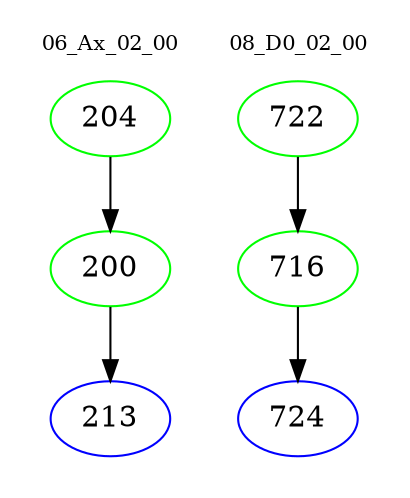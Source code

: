 digraph{
subgraph cluster_0 {
color = white
label = "06_Ax_02_00";
fontsize=10;
T0_204 [label="204", color="green"]
T0_204 -> T0_200 [color="black"]
T0_200 [label="200", color="green"]
T0_200 -> T0_213 [color="black"]
T0_213 [label="213", color="blue"]
}
subgraph cluster_1 {
color = white
label = "08_D0_02_00";
fontsize=10;
T1_722 [label="722", color="green"]
T1_722 -> T1_716 [color="black"]
T1_716 [label="716", color="green"]
T1_716 -> T1_724 [color="black"]
T1_724 [label="724", color="blue"]
}
}
